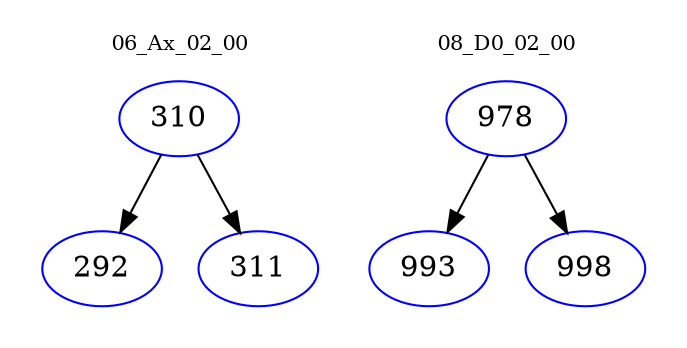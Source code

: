 digraph{
subgraph cluster_0 {
color = white
label = "06_Ax_02_00";
fontsize=10;
T0_310 [label="310", color="blue"]
T0_310 -> T0_292 [color="black"]
T0_292 [label="292", color="blue"]
T0_310 -> T0_311 [color="black"]
T0_311 [label="311", color="blue"]
}
subgraph cluster_1 {
color = white
label = "08_D0_02_00";
fontsize=10;
T1_978 [label="978", color="blue"]
T1_978 -> T1_993 [color="black"]
T1_993 [label="993", color="blue"]
T1_978 -> T1_998 [color="black"]
T1_998 [label="998", color="blue"]
}
}
